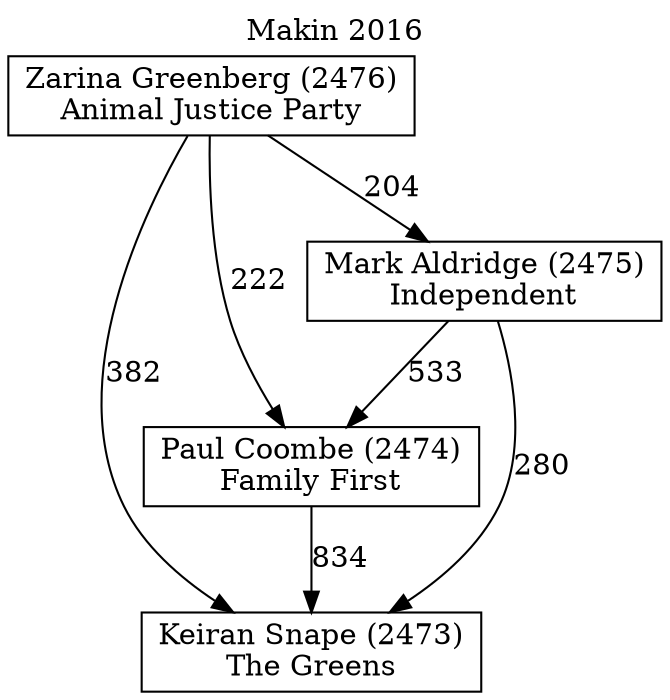 // House preference flow
digraph "Keiran Snape (2473)_Makin_2016" {
	graph [label="Makin 2016" labelloc=t mclimit=10]
	node [shape=box]
	"Paul Coombe (2474)" [label="Paul Coombe (2474)
Family First"]
	"Keiran Snape (2473)" [label="Keiran Snape (2473)
The Greens"]
	"Mark Aldridge (2475)" [label="Mark Aldridge (2475)
Independent"]
	"Zarina Greenberg (2476)" [label="Zarina Greenberg (2476)
Animal Justice Party"]
	"Mark Aldridge (2475)" -> "Keiran Snape (2473)" [label=280]
	"Zarina Greenberg (2476)" -> "Paul Coombe (2474)" [label=222]
	"Zarina Greenberg (2476)" -> "Keiran Snape (2473)" [label=382]
	"Zarina Greenberg (2476)" -> "Mark Aldridge (2475)" [label=204]
	"Paul Coombe (2474)" -> "Keiran Snape (2473)" [label=834]
	"Mark Aldridge (2475)" -> "Paul Coombe (2474)" [label=533]
}
